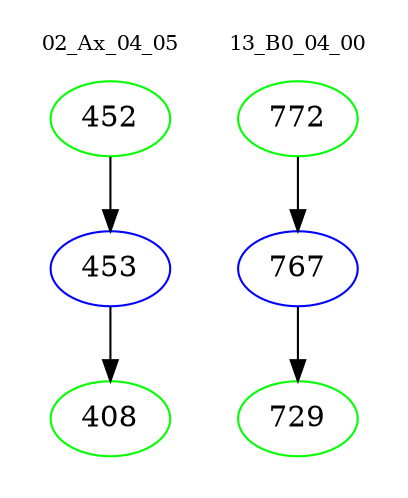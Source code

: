 digraph{
subgraph cluster_0 {
color = white
label = "02_Ax_04_05";
fontsize=10;
T0_452 [label="452", color="green"]
T0_452 -> T0_453 [color="black"]
T0_453 [label="453", color="blue"]
T0_453 -> T0_408 [color="black"]
T0_408 [label="408", color="green"]
}
subgraph cluster_1 {
color = white
label = "13_B0_04_00";
fontsize=10;
T1_772 [label="772", color="green"]
T1_772 -> T1_767 [color="black"]
T1_767 [label="767", color="blue"]
T1_767 -> T1_729 [color="black"]
T1_729 [label="729", color="green"]
}
}
